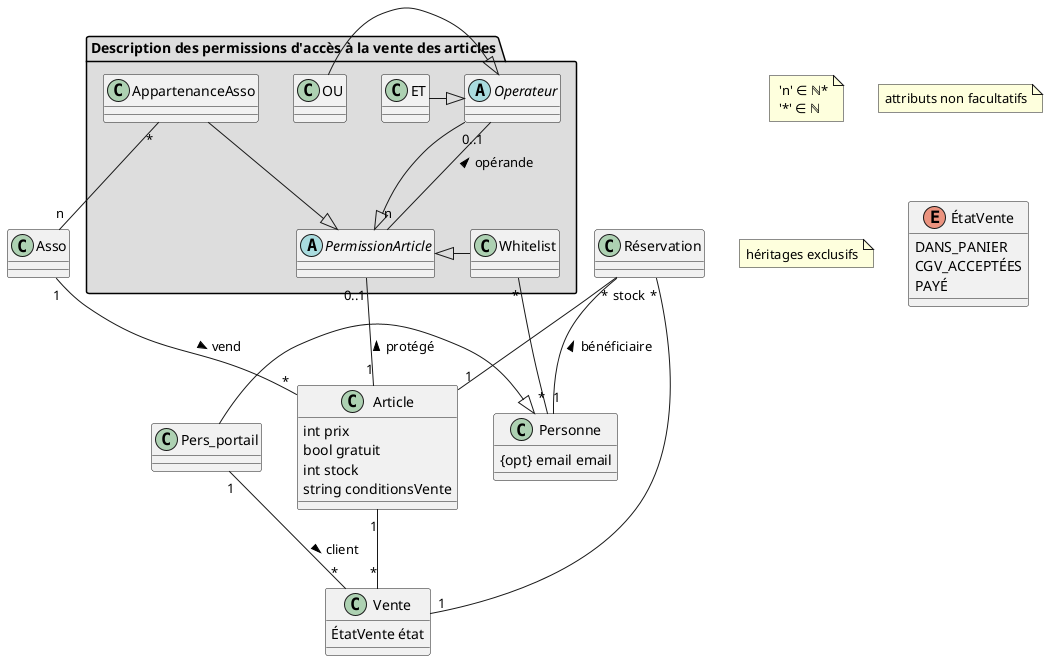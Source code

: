 @startuml sparkle
skinparam groupInheritance 2

note " 'n' ∈ ℕ*\n '*' ∈ ℕ" as N1
note "attributs non facultatifs" as N2
note "héritages exclusifs" as N3

Article "1" -- "*" Vente

Asso "1" -- "*" Article : vend >

Pers_portail -|> Personne

class Personne {
	{opt} email email
}

Réservation "stock" -- "1" Article
Réservation "*" -- "1" Personne : bénéficiaire <
Réservation "*" -- "1" Vente

Vente : ÉtatVente état

enum ÉtatVente {
	DANS_PANIER
	CGV_ACCEPTÉES
	PAYÉ
}

Pers_portail "1" -- "*" Vente : client >

Article : int prix
Article : bool gratuit
Article : int stock
Article : string conditionsVente

package "Description des permissions d'accès à la vente des articles" #DDDDDD {

abstract PermissionArticle
abstract Operateur
Operateur --|> PermissionArticle
Operateur "0..1" -- "n" PermissionArticle : opérande <
ET -|> Operateur
OU -|> Operateur
Whitelist -|> PermissionArticle
Whitelist "*" -- "*" Personne
AppartenanceAsso --|> PermissionArticle
AppartenanceAsso "*" -- "n" Asso
Article "1" -- "0..1" PermissionArticle : protégé >

}

@enduml
